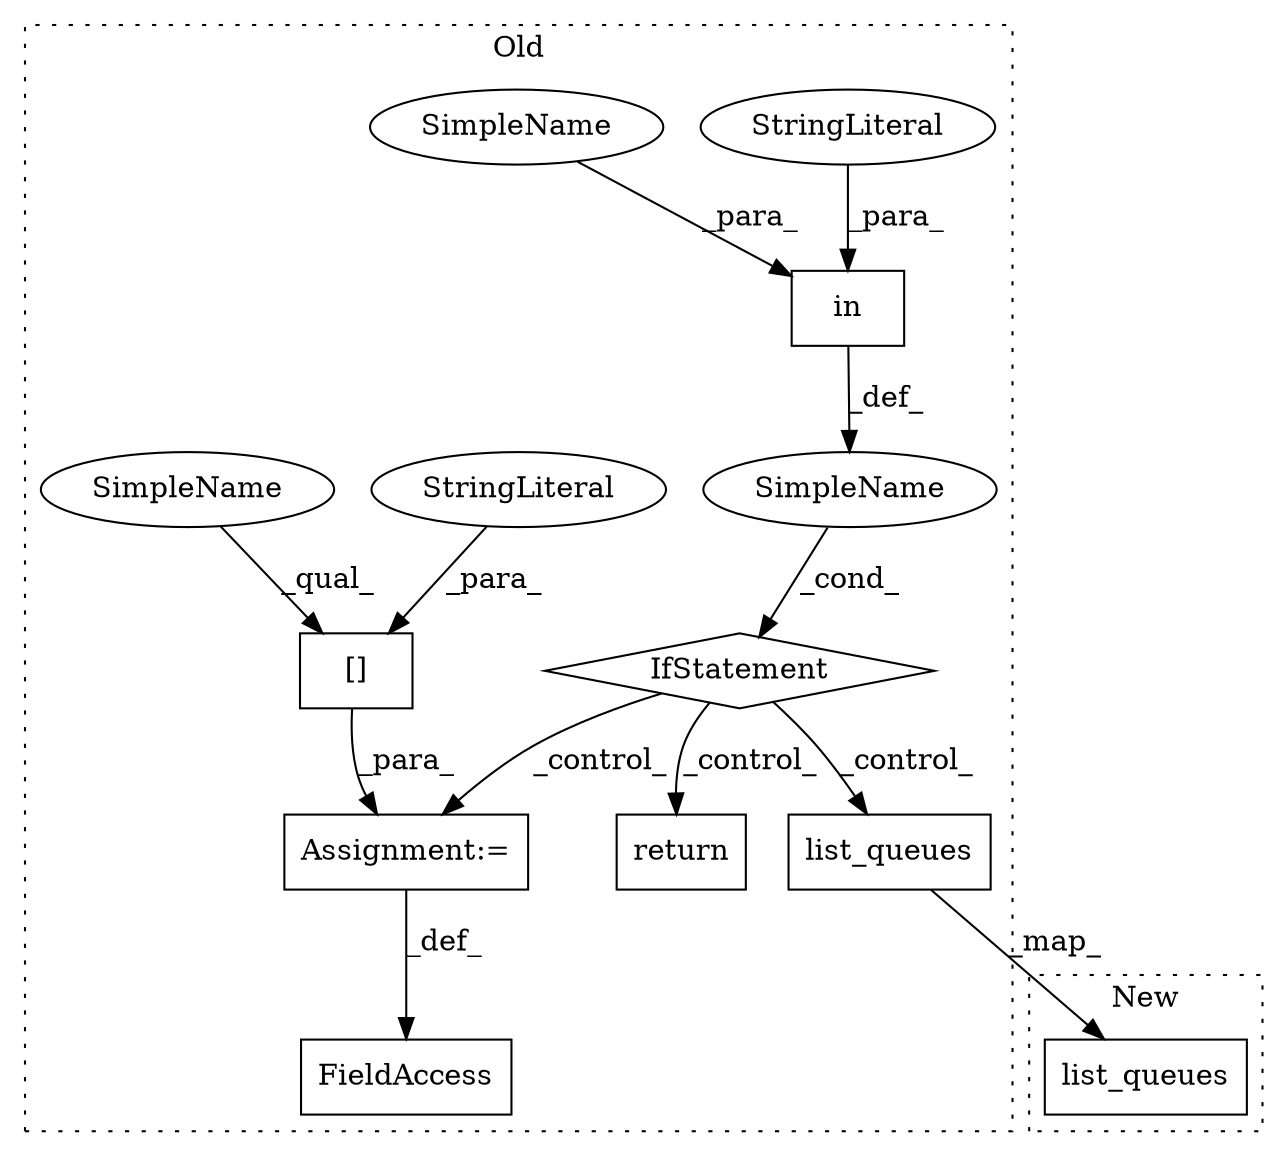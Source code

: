 digraph G {
subgraph cluster0 {
1 [label="list_queues" a="32" s="47862,47892" l="12,1" shape="box"];
3 [label="SimpleName" a="42" s="" l="" shape="ellipse"];
4 [label="IfStatement" a="25" s="47761,47793" l="10,2" shape="diamond"];
5 [label="in" a="105" s="47771" l="22" shape="box"];
6 [label="[]" a="2" s="47816,47835" l="4,1" shape="box"];
7 [label="Assignment:=" a="7" s="47815" l="1" shape="box"];
8 [label="FieldAccess" a="22" s="47805" l="10" shape="box"];
9 [label="StringLiteral" a="45" s="47771" l="15" shape="ellipse"];
10 [label="StringLiteral" a="45" s="47820" l="15" shape="ellipse"];
11 [label="return" a="41" s="47903" l="7" shape="box"];
12 [label="SimpleName" a="42" s="47790" l="3" shape="ellipse"];
13 [label="SimpleName" a="42" s="47816" l="3" shape="ellipse"];
label = "Old";
style="dotted";
}
subgraph cluster1 {
2 [label="list_queues" a="32" s="46268,46298" l="12,1" shape="box"];
label = "New";
style="dotted";
}
1 -> 2 [label="_map_"];
3 -> 4 [label="_cond_"];
4 -> 11 [label="_control_"];
4 -> 7 [label="_control_"];
4 -> 1 [label="_control_"];
5 -> 3 [label="_def_"];
6 -> 7 [label="_para_"];
7 -> 8 [label="_def_"];
9 -> 5 [label="_para_"];
10 -> 6 [label="_para_"];
12 -> 5 [label="_para_"];
13 -> 6 [label="_qual_"];
}